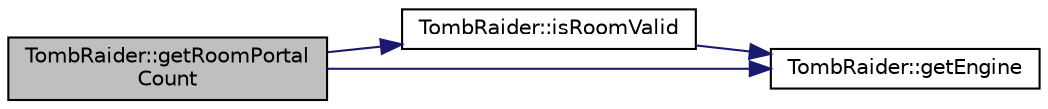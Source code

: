digraph "TombRaider::getRoomPortalCount"
{
 // INTERACTIVE_SVG=YES
  edge [fontname="Helvetica",fontsize="10",labelfontname="Helvetica",labelfontsize="10"];
  node [fontname="Helvetica",fontsize="10",shape=record];
  rankdir="LR";
  Node1 [label="TombRaider::getRoomPortal\lCount",height=0.2,width=0.4,color="black", fillcolor="grey75", style="filled" fontcolor="black"];
  Node1 -> Node2 [color="midnightblue",fontsize="10",style="solid",fontname="Helvetica"];
  Node2 [label="TombRaider::isRoomValid",height=0.2,width=0.4,color="black", fillcolor="white", style="filled",URL="$class_tomb_raider.html#ac84fd26947ae435bac953a490ecacaf4",tooltip="Check if a room is valid (TRC support) "];
  Node2 -> Node3 [color="midnightblue",fontsize="10",style="solid",fontname="Helvetica"];
  Node3 [label="TombRaider::getEngine",height=0.2,width=0.4,color="black", fillcolor="white", style="filled",URL="$class_tomb_raider.html#aa1e99a78b665bffcae493b2a6ace0911"];
  Node1 -> Node3 [color="midnightblue",fontsize="10",style="solid",fontname="Helvetica"];
}

